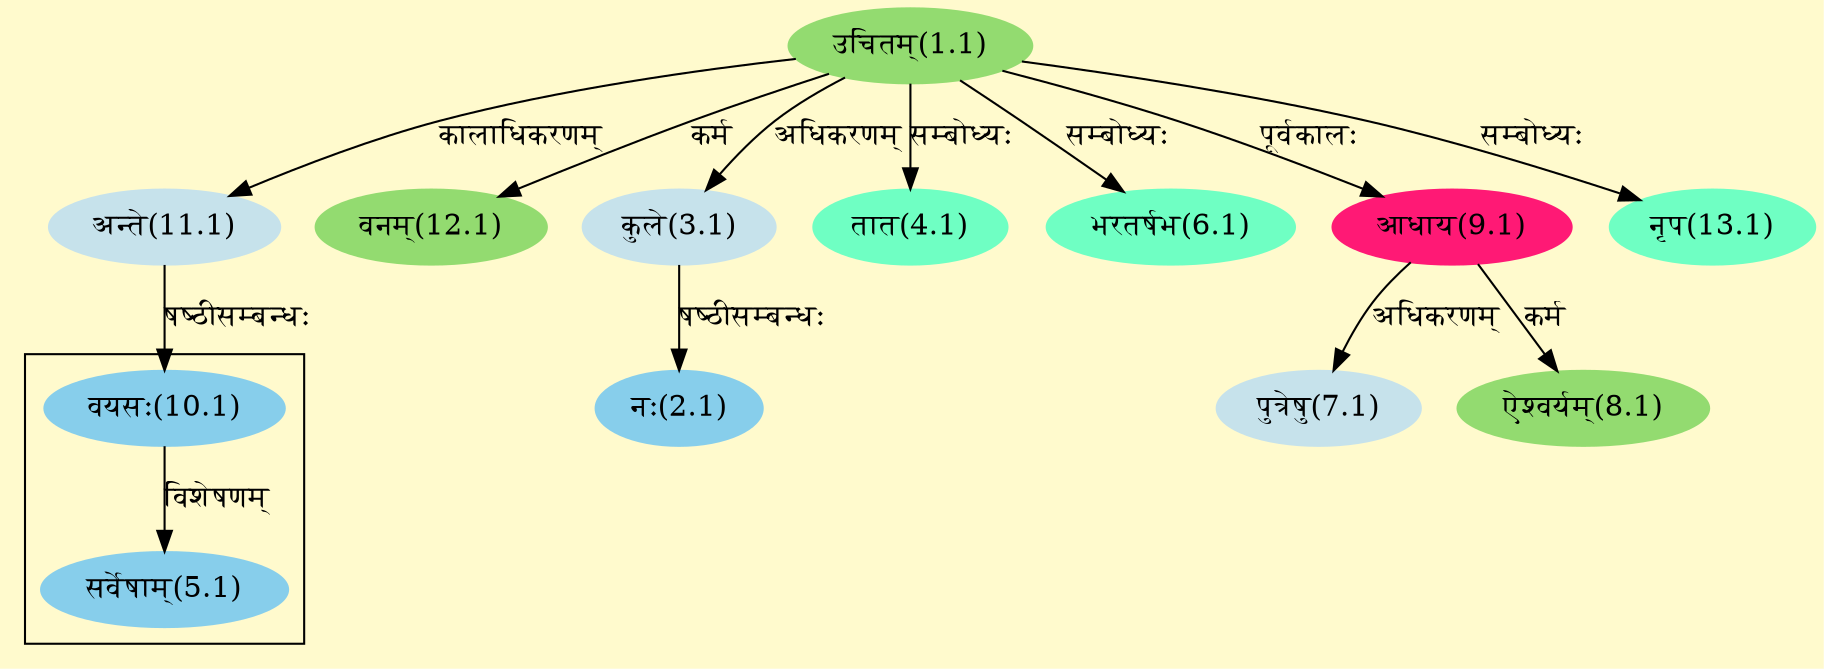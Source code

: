 digraph G{
rankdir=BT;
 compound=true;
 bgcolor="lemonchiffon1";

subgraph cluster_1{
Node5_1 [style=filled, color="#87CEEB" label = "सर्वेषाम्(5.1)"]
Node10_1 [style=filled, color="#87CEEB" label = "वयसः(10.1)"]

}
Node1_1 [style=filled, color="#93DB70" label = "उचितम्(1.1)"]
Node12_1 [style=filled, color="#93DB70" label = "वनम्(12.1)"]
Node2_1 [style=filled, color="#87CEEB" label = "नः(2.1)"]
Node3_1 [style=filled, color="#C6E2EB" label = "कुले(3.1)"]
Node4_1 [style=filled, color="#6FFFC3" label = "तात(4.1)"]
Node6_1 [style=filled, color="#6FFFC3" label = "भरतर्षभ(6.1)"]
Node7_1 [style=filled, color="#C6E2EB" label = "पुत्रेषु(7.1)"]
Node9_1 [style=filled, color="#FF1975" label = "आधाय(9.1)"]
Node8_1 [style=filled, color="#93DB70" label = "ऐश्वर्यम्(8.1)"]
Node10_1 [style=filled, color="#87CEEB" label = "वयसः(10.1)"]
Node11_1 [style=filled, color="#C6E2EB" label = "अन्ते(11.1)"]
Node13_1 [style=filled, color="#6FFFC3" label = "नृप(13.1)"]
/* Start of Relations section */

Node2_1 -> Node3_1 [  label="षष्ठीसम्बन्धः"  dir="back" ]
Node3_1 -> Node1_1 [  label="अधिकरणम्"  dir="back" ]
Node4_1 -> Node1_1 [  label="सम्बोध्यः"  dir="back" ]
Node5_1 -> Node10_1 [  label="विशेषणम्"  dir="back" ]
Node6_1 -> Node1_1 [  label="सम्बोध्यः"  dir="back" ]
Node7_1 -> Node9_1 [  label="अधिकरणम्"  dir="back" ]
Node8_1 -> Node9_1 [  label="कर्म"  dir="back" ]
Node9_1 -> Node1_1 [  label="पूर्वकालः"  dir="back" ]
Node10_1 -> Node11_1 [  label="षष्ठीसम्बन्धः"  dir="back" ]
Node11_1 -> Node1_1 [  label="कालाधिकरणम्"  dir="back" ]
Node12_1 -> Node1_1 [  label="कर्म"  dir="back" ]
Node13_1 -> Node1_1 [  label="सम्बोध्यः"  dir="back" ]
}
